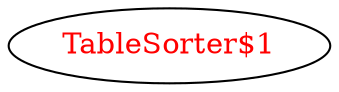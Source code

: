 digraph dependencyGraph {
 concentrate=true;
 ranksep="2.0";
 rankdir="LR"; 
 splines="ortho";
"TableSorter$1" [fontcolor="red"];
}